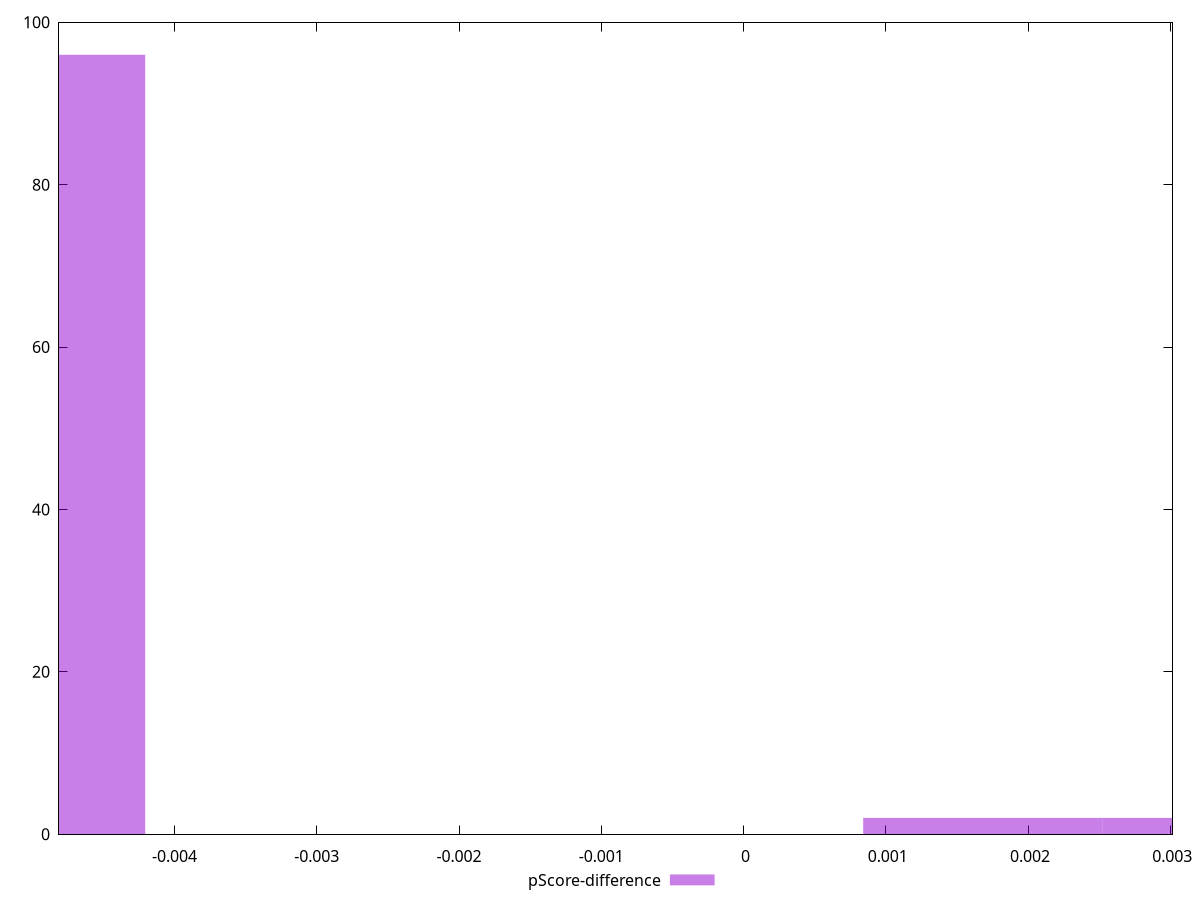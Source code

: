 reset

$pScoreDifference <<EOF
-0.0050471493112241115 96
0.0016823831037413705 2
0.003364766207482741 2
EOF

set key outside below
set boxwidth 0.0016823831037413705
set xrange [-0.004812150844282437:0.003015478254030146]
set yrange [0:100]
set trange [0:100]
set style fill transparent solid 0.5 noborder
set terminal svg size 640, 490 enhanced background rgb 'white'
set output "report_00026_2021-02-22T21:38:55.199Z/first-cpu-idle/samples/pages+cached+noadtech/pScore-difference/histogram.svg"

plot $pScoreDifference title "pScore-difference" with boxes

reset
